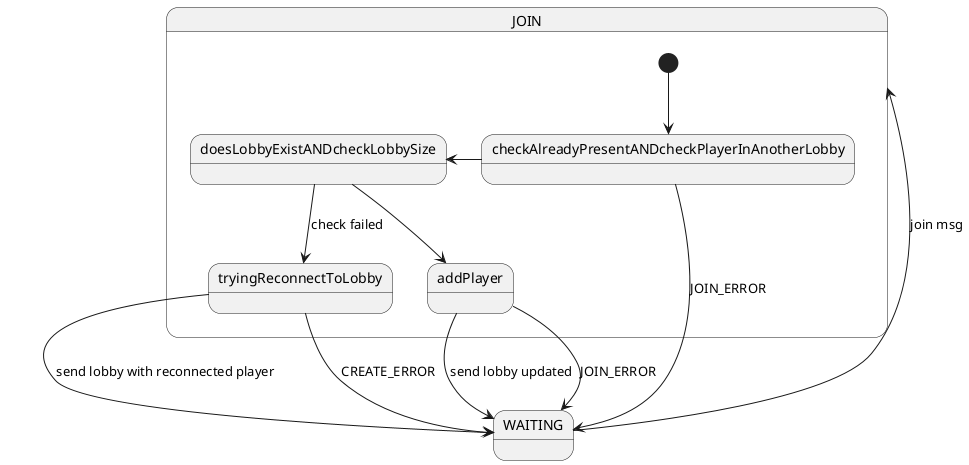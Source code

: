 @startuml
WAITING -up-> JOIN: join msg

state JOIN{

[*] --> checkAlreadyPresentANDcheckPlayerInAnotherLobby
checkAlreadyPresentANDcheckPlayerInAnotherLobby -right-> WAITING: JOIN_ERROR
checkAlreadyPresentANDcheckPlayerInAnotherLobby -right-> doesLobbyExistANDcheckLobbySize
doesLobbyExistANDcheckLobbySize --> tryingReconnectToLobby: check failed
tryingReconnectToLobby --> WAITING: send lobby with reconnected player
tryingReconnectToLobby --> WAITING: CREATE_ERROR
doesLobbyExistANDcheckLobbySize -down-> addPlayer
addPlayer --> WAITING: send lobby updated
addPlayer --> WAITING: JOIN_ERROR


}
@enduml